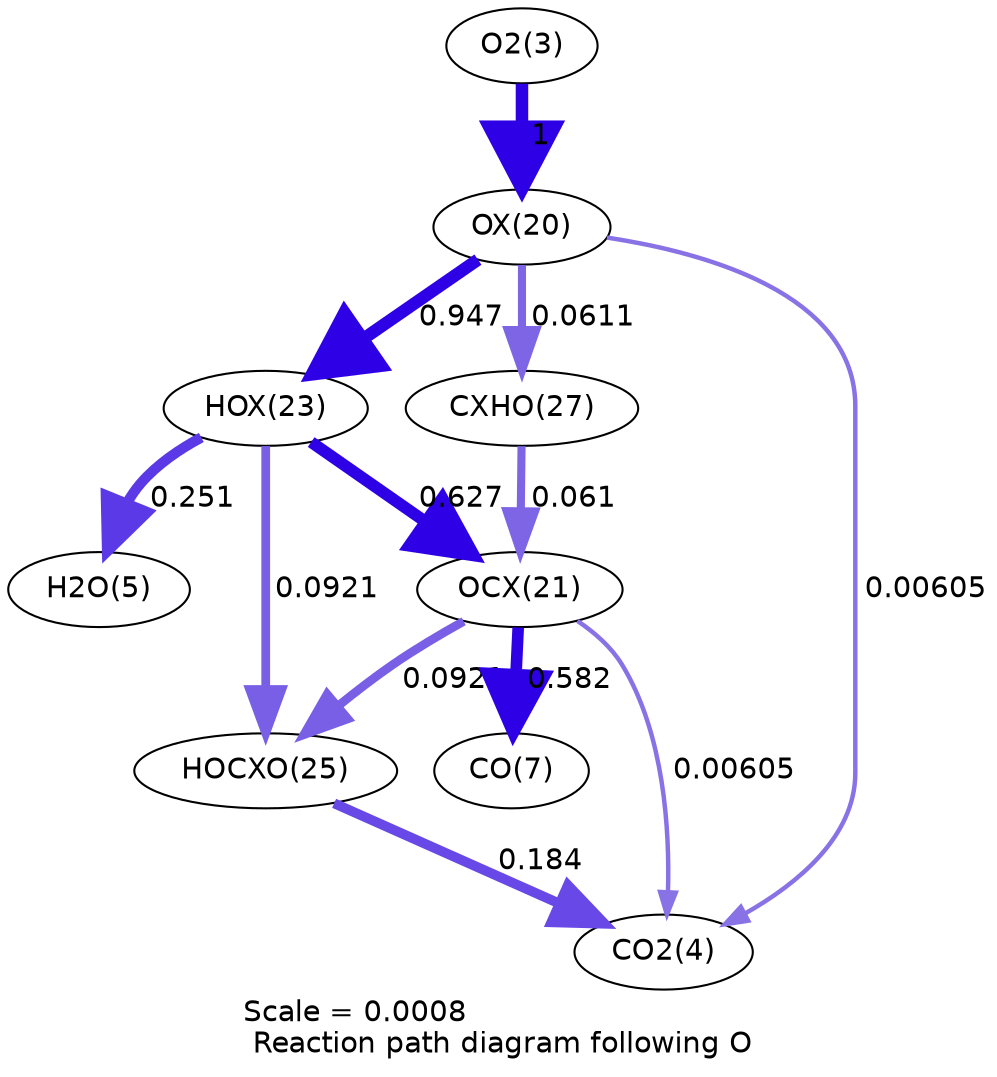 digraph reaction_paths {
center=1;
s5 -> s23[fontname="Helvetica", penwidth=6, arrowsize=3, color="0.7, 1.5, 0.9"
, label=" 1"];
s23 -> s26[fontname="Helvetica", penwidth=5.96, arrowsize=2.98, color="0.7, 1.45, 0.9"
, label=" 0.947"];
s23 -> s30[fontname="Helvetica", penwidth=3.89, arrowsize=1.94, color="0.7, 0.561, 0.9"
, label=" 0.0611"];
s23 -> s6[fontname="Helvetica", penwidth=2.14, arrowsize=1.07, color="0.7, 0.506, 0.9"
, label=" 0.00605"];
s26 -> s7[fontname="Helvetica", penwidth=4.96, arrowsize=2.48, color="0.7, 0.751, 0.9"
, label=" 0.251"];
s26 -> s24[fontname="Helvetica", penwidth=5.65, arrowsize=2.82, color="0.7, 1.13, 0.9"
, label=" 0.627"];
s26 -> s28[fontname="Helvetica", penwidth=4.2, arrowsize=2.1, color="0.7, 0.592, 0.9"
, label=" 0.0921"];
s30 -> s24[fontname="Helvetica", penwidth=3.89, arrowsize=1.94, color="0.7, 0.561, 0.9"
, label=" 0.061"];
s24 -> s9[fontname="Helvetica", penwidth=5.59, arrowsize=2.8, color="0.7, 1.08, 0.9"
, label=" 0.582"];
s24 -> s6[fontname="Helvetica", penwidth=2.14, arrowsize=1.07, color="0.7, 0.506, 0.9"
, label=" 0.00605"];
s24 -> s28[fontname="Helvetica", penwidth=4.2, arrowsize=2.1, color="0.7, 0.592, 0.9"
, label=" 0.0921"];
s28 -> s6[fontname="Helvetica", penwidth=4.72, arrowsize=2.36, color="0.7, 0.684, 0.9"
, label=" 0.184"];
s5 [ fontname="Helvetica", label="O2(3)"];
s6 [ fontname="Helvetica", label="CO2(4)"];
s7 [ fontname="Helvetica", label="H2O(5)"];
s9 [ fontname="Helvetica", label="CO(7)"];
s23 [ fontname="Helvetica", label="OX(20)"];
s24 [ fontname="Helvetica", label="OCX(21)"];
s26 [ fontname="Helvetica", label="HOX(23)"];
s28 [ fontname="Helvetica", label="HOCXO(25)"];
s30 [ fontname="Helvetica", label="CXHO(27)"];
 label = "Scale = 0.0008\l Reaction path diagram following O";
 fontname = "Helvetica";
}
